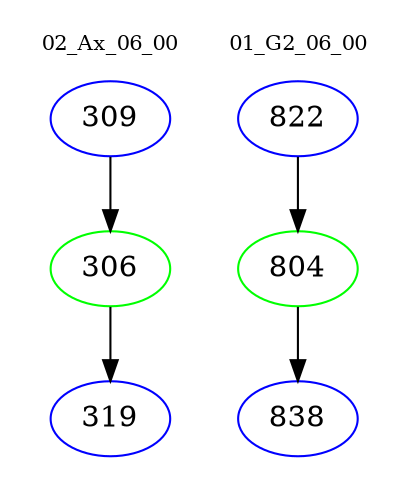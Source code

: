 digraph{
subgraph cluster_0 {
color = white
label = "02_Ax_06_00";
fontsize=10;
T0_309 [label="309", color="blue"]
T0_309 -> T0_306 [color="black"]
T0_306 [label="306", color="green"]
T0_306 -> T0_319 [color="black"]
T0_319 [label="319", color="blue"]
}
subgraph cluster_1 {
color = white
label = "01_G2_06_00";
fontsize=10;
T1_822 [label="822", color="blue"]
T1_822 -> T1_804 [color="black"]
T1_804 [label="804", color="green"]
T1_804 -> T1_838 [color="black"]
T1_838 [label="838", color="blue"]
}
}
